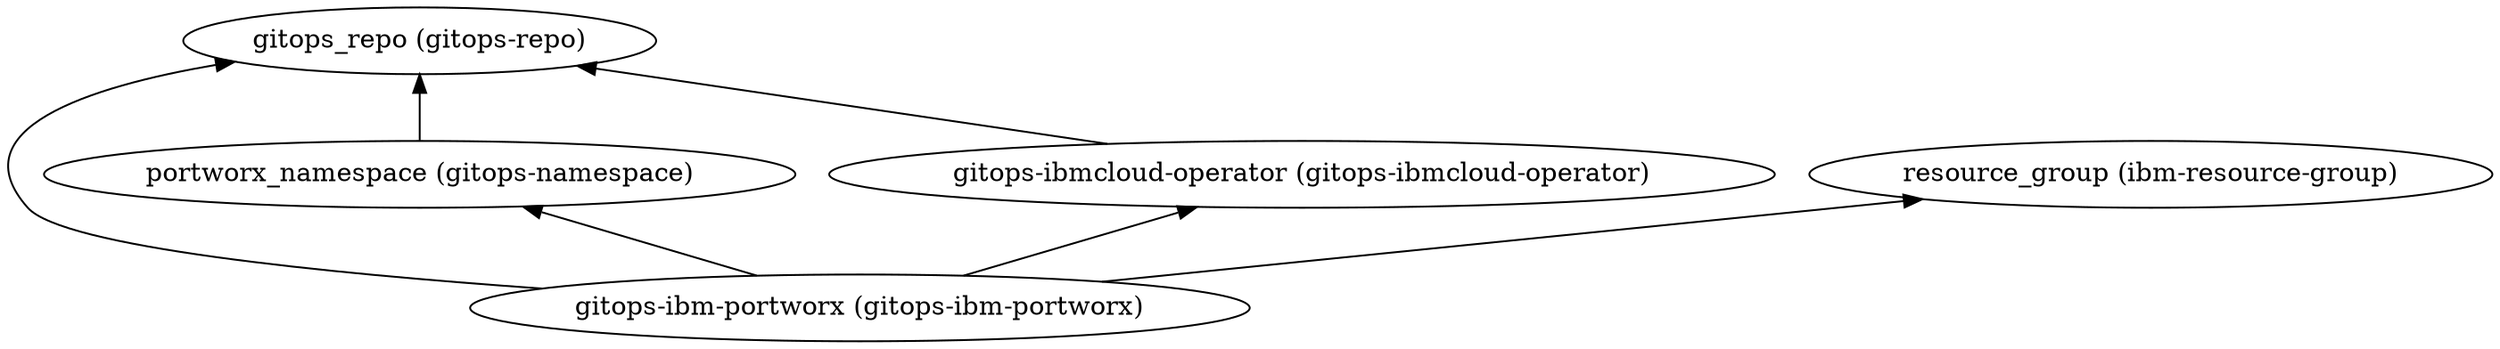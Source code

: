 digraph {
    rankdir="BT"
    "gitops-ibm-portworx (gitops-ibm-portworx)" -> "gitops_repo (gitops-repo)"
"gitops-ibm-portworx (gitops-ibm-portworx)" -> "portworx_namespace (gitops-namespace)"
"gitops-ibm-portworx (gitops-ibm-portworx)" -> "gitops-ibmcloud-operator (gitops-ibmcloud-operator)"
"gitops-ibm-portworx (gitops-ibm-portworx)" -> "resource_group (ibm-resource-group)"
"gitops-ibm-portworx (gitops-ibm-portworx)"
"gitops_repo (gitops-repo)"
"portworx_namespace (gitops-namespace)" -> "gitops_repo (gitops-repo)"
"portworx_namespace (gitops-namespace)"
"gitops-ibmcloud-operator (gitops-ibmcloud-operator)" -> "gitops_repo (gitops-repo)"
"gitops-ibmcloud-operator (gitops-ibmcloud-operator)"
"resource_group (ibm-resource-group)"
  }